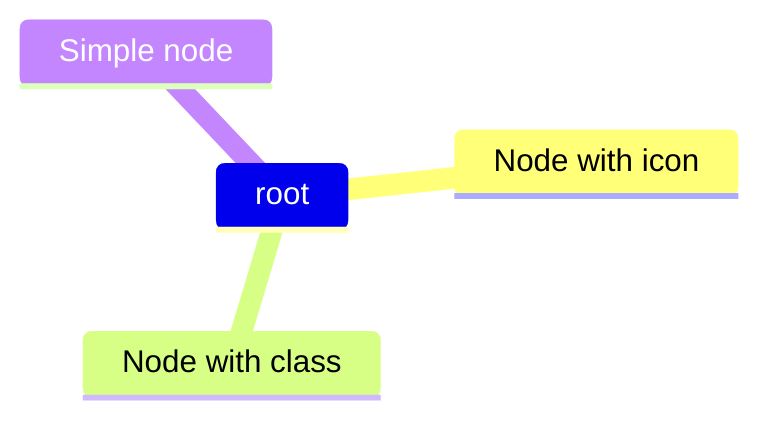 mindmap
  root
    ::icon(fa fa-book)
    Node with icon
    :::myClass
    Node with class
    Simple node